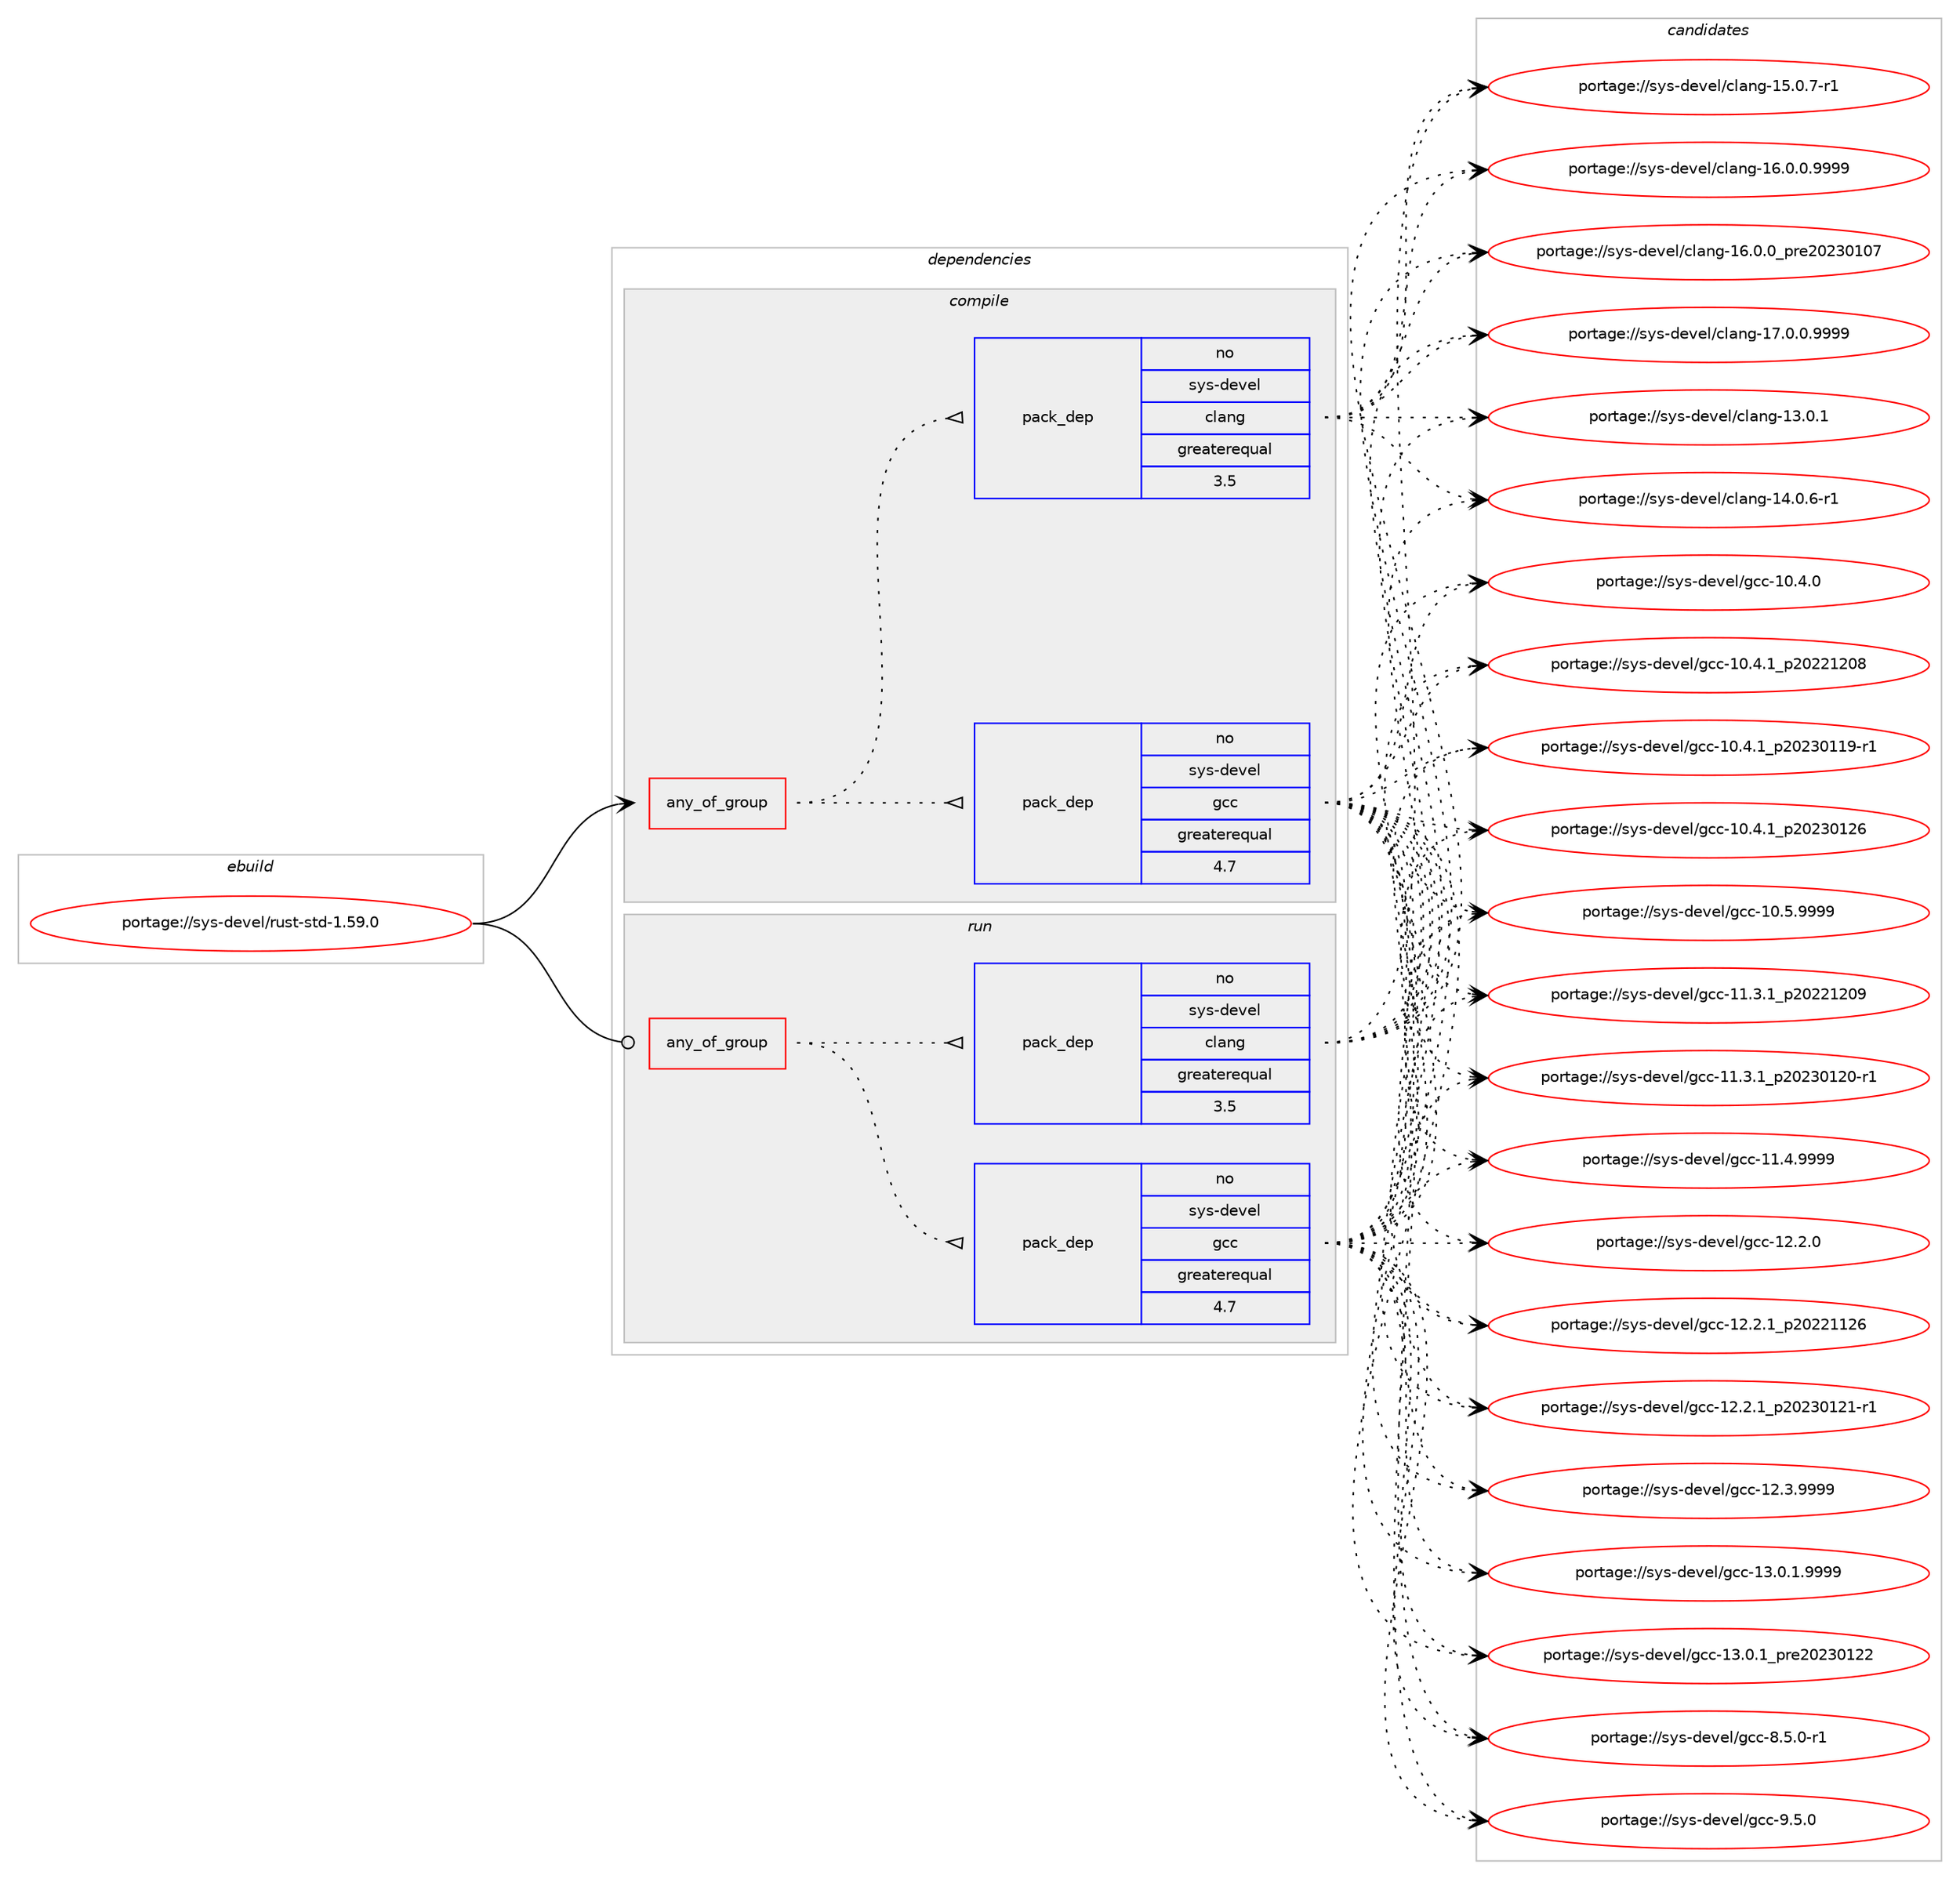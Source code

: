 digraph prolog {

# *************
# Graph options
# *************

newrank=true;
concentrate=true;
compound=true;
graph [rankdir=LR,fontname=Helvetica,fontsize=10,ranksep=1.5];#, ranksep=2.5, nodesep=0.2];
edge  [arrowhead=vee];
node  [fontname=Helvetica,fontsize=10];

# **********
# The ebuild
# **********

subgraph cluster_leftcol {
color=gray;
rank=same;
label=<<i>ebuild</i>>;
id [label="portage://sys-devel/rust-std-1.59.0", color=red, width=4, href="../sys-devel/rust-std-1.59.0.svg"];
}

# ****************
# The dependencies
# ****************

subgraph cluster_midcol {
color=gray;
label=<<i>dependencies</i>>;
subgraph cluster_compile {
fillcolor="#eeeeee";
style=filled;
label=<<i>compile</i>>;
subgraph any48 {
dependency6459 [label=<<TABLE BORDER="0" CELLBORDER="1" CELLSPACING="0" CELLPADDING="4"><TR><TD CELLPADDING="10">any_of_group</TD></TR></TABLE>>, shape=none, color=red];subgraph pack2176 {
dependency6460 [label=<<TABLE BORDER="0" CELLBORDER="1" CELLSPACING="0" CELLPADDING="4" WIDTH="220"><TR><TD ROWSPAN="6" CELLPADDING="30">pack_dep</TD></TR><TR><TD WIDTH="110">no</TD></TR><TR><TD>sys-devel</TD></TR><TR><TD>gcc</TD></TR><TR><TD>greaterequal</TD></TR><TR><TD>4.7</TD></TR></TABLE>>, shape=none, color=blue];
}
dependency6459:e -> dependency6460:w [weight=20,style="dotted",arrowhead="oinv"];
subgraph pack2177 {
dependency6461 [label=<<TABLE BORDER="0" CELLBORDER="1" CELLSPACING="0" CELLPADDING="4" WIDTH="220"><TR><TD ROWSPAN="6" CELLPADDING="30">pack_dep</TD></TR><TR><TD WIDTH="110">no</TD></TR><TR><TD>sys-devel</TD></TR><TR><TD>clang</TD></TR><TR><TD>greaterequal</TD></TR><TR><TD>3.5</TD></TR></TABLE>>, shape=none, color=blue];
}
dependency6459:e -> dependency6461:w [weight=20,style="dotted",arrowhead="oinv"];
}
id:e -> dependency6459:w [weight=20,style="solid",arrowhead="vee"];
}
subgraph cluster_compileandrun {
fillcolor="#eeeeee";
style=filled;
label=<<i>compile and run</i>>;
}
subgraph cluster_run {
fillcolor="#eeeeee";
style=filled;
label=<<i>run</i>>;
subgraph any49 {
dependency6462 [label=<<TABLE BORDER="0" CELLBORDER="1" CELLSPACING="0" CELLPADDING="4"><TR><TD CELLPADDING="10">any_of_group</TD></TR></TABLE>>, shape=none, color=red];subgraph pack2178 {
dependency6463 [label=<<TABLE BORDER="0" CELLBORDER="1" CELLSPACING="0" CELLPADDING="4" WIDTH="220"><TR><TD ROWSPAN="6" CELLPADDING="30">pack_dep</TD></TR><TR><TD WIDTH="110">no</TD></TR><TR><TD>sys-devel</TD></TR><TR><TD>gcc</TD></TR><TR><TD>greaterequal</TD></TR><TR><TD>4.7</TD></TR></TABLE>>, shape=none, color=blue];
}
dependency6462:e -> dependency6463:w [weight=20,style="dotted",arrowhead="oinv"];
subgraph pack2179 {
dependency6464 [label=<<TABLE BORDER="0" CELLBORDER="1" CELLSPACING="0" CELLPADDING="4" WIDTH="220"><TR><TD ROWSPAN="6" CELLPADDING="30">pack_dep</TD></TR><TR><TD WIDTH="110">no</TD></TR><TR><TD>sys-devel</TD></TR><TR><TD>clang</TD></TR><TR><TD>greaterequal</TD></TR><TR><TD>3.5</TD></TR></TABLE>>, shape=none, color=blue];
}
dependency6462:e -> dependency6464:w [weight=20,style="dotted",arrowhead="oinv"];
}
id:e -> dependency6462:w [weight=20,style="solid",arrowhead="odot"];
}
}

# **************
# The candidates
# **************

subgraph cluster_choices {
rank=same;
color=gray;
label=<<i>candidates</i>>;

subgraph choice2176 {
color=black;
nodesep=1;
choice1151211154510010111810110847103999945494846524648 [label="portage://sys-devel/gcc-10.4.0", color=red, width=4,href="../sys-devel/gcc-10.4.0.svg"];
choice1151211154510010111810110847103999945494846524649951125048505049504856 [label="portage://sys-devel/gcc-10.4.1_p20221208", color=red, width=4,href="../sys-devel/gcc-10.4.1_p20221208.svg"];
choice11512111545100101118101108471039999454948465246499511250485051484949574511449 [label="portage://sys-devel/gcc-10.4.1_p20230119-r1", color=red, width=4,href="../sys-devel/gcc-10.4.1_p20230119-r1.svg"];
choice1151211154510010111810110847103999945494846524649951125048505148495054 [label="portage://sys-devel/gcc-10.4.1_p20230126", color=red, width=4,href="../sys-devel/gcc-10.4.1_p20230126.svg"];
choice1151211154510010111810110847103999945494846534657575757 [label="portage://sys-devel/gcc-10.5.9999", color=red, width=4,href="../sys-devel/gcc-10.5.9999.svg"];
choice1151211154510010111810110847103999945494946514649951125048505049504857 [label="portage://sys-devel/gcc-11.3.1_p20221209", color=red, width=4,href="../sys-devel/gcc-11.3.1_p20221209.svg"];
choice11512111545100101118101108471039999454949465146499511250485051484950484511449 [label="portage://sys-devel/gcc-11.3.1_p20230120-r1", color=red, width=4,href="../sys-devel/gcc-11.3.1_p20230120-r1.svg"];
choice1151211154510010111810110847103999945494946524657575757 [label="portage://sys-devel/gcc-11.4.9999", color=red, width=4,href="../sys-devel/gcc-11.4.9999.svg"];
choice1151211154510010111810110847103999945495046504648 [label="portage://sys-devel/gcc-12.2.0", color=red, width=4,href="../sys-devel/gcc-12.2.0.svg"];
choice1151211154510010111810110847103999945495046504649951125048505049495054 [label="portage://sys-devel/gcc-12.2.1_p20221126", color=red, width=4,href="../sys-devel/gcc-12.2.1_p20221126.svg"];
choice11512111545100101118101108471039999454950465046499511250485051484950494511449 [label="portage://sys-devel/gcc-12.2.1_p20230121-r1", color=red, width=4,href="../sys-devel/gcc-12.2.1_p20230121-r1.svg"];
choice1151211154510010111810110847103999945495046514657575757 [label="portage://sys-devel/gcc-12.3.9999", color=red, width=4,href="../sys-devel/gcc-12.3.9999.svg"];
choice11512111545100101118101108471039999454951464846494657575757 [label="portage://sys-devel/gcc-13.0.1.9999", color=red, width=4,href="../sys-devel/gcc-13.0.1.9999.svg"];
choice1151211154510010111810110847103999945495146484649951121141015048505148495050 [label="portage://sys-devel/gcc-13.0.1_pre20230122", color=red, width=4,href="../sys-devel/gcc-13.0.1_pre20230122.svg"];
choice115121115451001011181011084710399994556465346484511449 [label="portage://sys-devel/gcc-8.5.0-r1", color=red, width=4,href="../sys-devel/gcc-8.5.0-r1.svg"];
choice11512111545100101118101108471039999455746534648 [label="portage://sys-devel/gcc-9.5.0", color=red, width=4,href="../sys-devel/gcc-9.5.0.svg"];
dependency6460:e -> choice1151211154510010111810110847103999945494846524648:w [style=dotted,weight="100"];
dependency6460:e -> choice1151211154510010111810110847103999945494846524649951125048505049504856:w [style=dotted,weight="100"];
dependency6460:e -> choice11512111545100101118101108471039999454948465246499511250485051484949574511449:w [style=dotted,weight="100"];
dependency6460:e -> choice1151211154510010111810110847103999945494846524649951125048505148495054:w [style=dotted,weight="100"];
dependency6460:e -> choice1151211154510010111810110847103999945494846534657575757:w [style=dotted,weight="100"];
dependency6460:e -> choice1151211154510010111810110847103999945494946514649951125048505049504857:w [style=dotted,weight="100"];
dependency6460:e -> choice11512111545100101118101108471039999454949465146499511250485051484950484511449:w [style=dotted,weight="100"];
dependency6460:e -> choice1151211154510010111810110847103999945494946524657575757:w [style=dotted,weight="100"];
dependency6460:e -> choice1151211154510010111810110847103999945495046504648:w [style=dotted,weight="100"];
dependency6460:e -> choice1151211154510010111810110847103999945495046504649951125048505049495054:w [style=dotted,weight="100"];
dependency6460:e -> choice11512111545100101118101108471039999454950465046499511250485051484950494511449:w [style=dotted,weight="100"];
dependency6460:e -> choice1151211154510010111810110847103999945495046514657575757:w [style=dotted,weight="100"];
dependency6460:e -> choice11512111545100101118101108471039999454951464846494657575757:w [style=dotted,weight="100"];
dependency6460:e -> choice1151211154510010111810110847103999945495146484649951121141015048505148495050:w [style=dotted,weight="100"];
dependency6460:e -> choice115121115451001011181011084710399994556465346484511449:w [style=dotted,weight="100"];
dependency6460:e -> choice11512111545100101118101108471039999455746534648:w [style=dotted,weight="100"];
}
subgraph choice2177 {
color=black;
nodesep=1;
choice1151211154510010111810110847991089711010345495146484649 [label="portage://sys-devel/clang-13.0.1", color=red, width=4,href="../sys-devel/clang-13.0.1.svg"];
choice11512111545100101118101108479910897110103454952464846544511449 [label="portage://sys-devel/clang-14.0.6-r1", color=red, width=4,href="../sys-devel/clang-14.0.6-r1.svg"];
choice11512111545100101118101108479910897110103454953464846554511449 [label="portage://sys-devel/clang-15.0.7-r1", color=red, width=4,href="../sys-devel/clang-15.0.7-r1.svg"];
choice11512111545100101118101108479910897110103454954464846484657575757 [label="portage://sys-devel/clang-16.0.0.9999", color=red, width=4,href="../sys-devel/clang-16.0.0.9999.svg"];
choice1151211154510010111810110847991089711010345495446484648951121141015048505148494855 [label="portage://sys-devel/clang-16.0.0_pre20230107", color=red, width=4,href="../sys-devel/clang-16.0.0_pre20230107.svg"];
choice11512111545100101118101108479910897110103454955464846484657575757 [label="portage://sys-devel/clang-17.0.0.9999", color=red, width=4,href="../sys-devel/clang-17.0.0.9999.svg"];
dependency6461:e -> choice1151211154510010111810110847991089711010345495146484649:w [style=dotted,weight="100"];
dependency6461:e -> choice11512111545100101118101108479910897110103454952464846544511449:w [style=dotted,weight="100"];
dependency6461:e -> choice11512111545100101118101108479910897110103454953464846554511449:w [style=dotted,weight="100"];
dependency6461:e -> choice11512111545100101118101108479910897110103454954464846484657575757:w [style=dotted,weight="100"];
dependency6461:e -> choice1151211154510010111810110847991089711010345495446484648951121141015048505148494855:w [style=dotted,weight="100"];
dependency6461:e -> choice11512111545100101118101108479910897110103454955464846484657575757:w [style=dotted,weight="100"];
}
subgraph choice2178 {
color=black;
nodesep=1;
choice1151211154510010111810110847103999945494846524648 [label="portage://sys-devel/gcc-10.4.0", color=red, width=4,href="../sys-devel/gcc-10.4.0.svg"];
choice1151211154510010111810110847103999945494846524649951125048505049504856 [label="portage://sys-devel/gcc-10.4.1_p20221208", color=red, width=4,href="../sys-devel/gcc-10.4.1_p20221208.svg"];
choice11512111545100101118101108471039999454948465246499511250485051484949574511449 [label="portage://sys-devel/gcc-10.4.1_p20230119-r1", color=red, width=4,href="../sys-devel/gcc-10.4.1_p20230119-r1.svg"];
choice1151211154510010111810110847103999945494846524649951125048505148495054 [label="portage://sys-devel/gcc-10.4.1_p20230126", color=red, width=4,href="../sys-devel/gcc-10.4.1_p20230126.svg"];
choice1151211154510010111810110847103999945494846534657575757 [label="portage://sys-devel/gcc-10.5.9999", color=red, width=4,href="../sys-devel/gcc-10.5.9999.svg"];
choice1151211154510010111810110847103999945494946514649951125048505049504857 [label="portage://sys-devel/gcc-11.3.1_p20221209", color=red, width=4,href="../sys-devel/gcc-11.3.1_p20221209.svg"];
choice11512111545100101118101108471039999454949465146499511250485051484950484511449 [label="portage://sys-devel/gcc-11.3.1_p20230120-r1", color=red, width=4,href="../sys-devel/gcc-11.3.1_p20230120-r1.svg"];
choice1151211154510010111810110847103999945494946524657575757 [label="portage://sys-devel/gcc-11.4.9999", color=red, width=4,href="../sys-devel/gcc-11.4.9999.svg"];
choice1151211154510010111810110847103999945495046504648 [label="portage://sys-devel/gcc-12.2.0", color=red, width=4,href="../sys-devel/gcc-12.2.0.svg"];
choice1151211154510010111810110847103999945495046504649951125048505049495054 [label="portage://sys-devel/gcc-12.2.1_p20221126", color=red, width=4,href="../sys-devel/gcc-12.2.1_p20221126.svg"];
choice11512111545100101118101108471039999454950465046499511250485051484950494511449 [label="portage://sys-devel/gcc-12.2.1_p20230121-r1", color=red, width=4,href="../sys-devel/gcc-12.2.1_p20230121-r1.svg"];
choice1151211154510010111810110847103999945495046514657575757 [label="portage://sys-devel/gcc-12.3.9999", color=red, width=4,href="../sys-devel/gcc-12.3.9999.svg"];
choice11512111545100101118101108471039999454951464846494657575757 [label="portage://sys-devel/gcc-13.0.1.9999", color=red, width=4,href="../sys-devel/gcc-13.0.1.9999.svg"];
choice1151211154510010111810110847103999945495146484649951121141015048505148495050 [label="portage://sys-devel/gcc-13.0.1_pre20230122", color=red, width=4,href="../sys-devel/gcc-13.0.1_pre20230122.svg"];
choice115121115451001011181011084710399994556465346484511449 [label="portage://sys-devel/gcc-8.5.0-r1", color=red, width=4,href="../sys-devel/gcc-8.5.0-r1.svg"];
choice11512111545100101118101108471039999455746534648 [label="portage://sys-devel/gcc-9.5.0", color=red, width=4,href="../sys-devel/gcc-9.5.0.svg"];
dependency6463:e -> choice1151211154510010111810110847103999945494846524648:w [style=dotted,weight="100"];
dependency6463:e -> choice1151211154510010111810110847103999945494846524649951125048505049504856:w [style=dotted,weight="100"];
dependency6463:e -> choice11512111545100101118101108471039999454948465246499511250485051484949574511449:w [style=dotted,weight="100"];
dependency6463:e -> choice1151211154510010111810110847103999945494846524649951125048505148495054:w [style=dotted,weight="100"];
dependency6463:e -> choice1151211154510010111810110847103999945494846534657575757:w [style=dotted,weight="100"];
dependency6463:e -> choice1151211154510010111810110847103999945494946514649951125048505049504857:w [style=dotted,weight="100"];
dependency6463:e -> choice11512111545100101118101108471039999454949465146499511250485051484950484511449:w [style=dotted,weight="100"];
dependency6463:e -> choice1151211154510010111810110847103999945494946524657575757:w [style=dotted,weight="100"];
dependency6463:e -> choice1151211154510010111810110847103999945495046504648:w [style=dotted,weight="100"];
dependency6463:e -> choice1151211154510010111810110847103999945495046504649951125048505049495054:w [style=dotted,weight="100"];
dependency6463:e -> choice11512111545100101118101108471039999454950465046499511250485051484950494511449:w [style=dotted,weight="100"];
dependency6463:e -> choice1151211154510010111810110847103999945495046514657575757:w [style=dotted,weight="100"];
dependency6463:e -> choice11512111545100101118101108471039999454951464846494657575757:w [style=dotted,weight="100"];
dependency6463:e -> choice1151211154510010111810110847103999945495146484649951121141015048505148495050:w [style=dotted,weight="100"];
dependency6463:e -> choice115121115451001011181011084710399994556465346484511449:w [style=dotted,weight="100"];
dependency6463:e -> choice11512111545100101118101108471039999455746534648:w [style=dotted,weight="100"];
}
subgraph choice2179 {
color=black;
nodesep=1;
choice1151211154510010111810110847991089711010345495146484649 [label="portage://sys-devel/clang-13.0.1", color=red, width=4,href="../sys-devel/clang-13.0.1.svg"];
choice11512111545100101118101108479910897110103454952464846544511449 [label="portage://sys-devel/clang-14.0.6-r1", color=red, width=4,href="../sys-devel/clang-14.0.6-r1.svg"];
choice11512111545100101118101108479910897110103454953464846554511449 [label="portage://sys-devel/clang-15.0.7-r1", color=red, width=4,href="../sys-devel/clang-15.0.7-r1.svg"];
choice11512111545100101118101108479910897110103454954464846484657575757 [label="portage://sys-devel/clang-16.0.0.9999", color=red, width=4,href="../sys-devel/clang-16.0.0.9999.svg"];
choice1151211154510010111810110847991089711010345495446484648951121141015048505148494855 [label="portage://sys-devel/clang-16.0.0_pre20230107", color=red, width=4,href="../sys-devel/clang-16.0.0_pre20230107.svg"];
choice11512111545100101118101108479910897110103454955464846484657575757 [label="portage://sys-devel/clang-17.0.0.9999", color=red, width=4,href="../sys-devel/clang-17.0.0.9999.svg"];
dependency6464:e -> choice1151211154510010111810110847991089711010345495146484649:w [style=dotted,weight="100"];
dependency6464:e -> choice11512111545100101118101108479910897110103454952464846544511449:w [style=dotted,weight="100"];
dependency6464:e -> choice11512111545100101118101108479910897110103454953464846554511449:w [style=dotted,weight="100"];
dependency6464:e -> choice11512111545100101118101108479910897110103454954464846484657575757:w [style=dotted,weight="100"];
dependency6464:e -> choice1151211154510010111810110847991089711010345495446484648951121141015048505148494855:w [style=dotted,weight="100"];
dependency6464:e -> choice11512111545100101118101108479910897110103454955464846484657575757:w [style=dotted,weight="100"];
}
}

}
